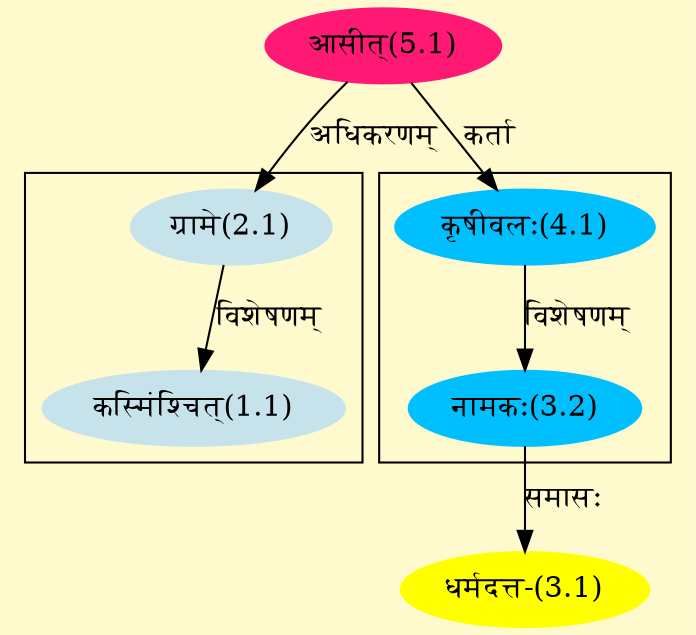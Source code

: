 digraph G{
rankdir=BT;
 compound=true;
 bgcolor="lemonchiffon1";

subgraph cluster_1{
Node1_1 [style=filled, color="#C6E2EB" label = "कस्मिंश्चित्(1.1)"]
Node2_1 [style=filled, color="#C6E2EB" label = "ग्रामे(2.1)"]

}

subgraph cluster_2{
Node3_2 [style=filled, color="#00BFFF" label = "नामकः(3.2)"]
Node4_1 [style=filled, color="#00BFFF" label = "कृषीवलः(4.1)"]

}
Node2_1 [style=filled, color="#C6E2EB" label = "ग्रामे(2.1)"]
Node5_1 [style=filled, color="#FF1975" label = "आसीत्(5.1)"]
Node3_1 [style=filled, color="#FFFF00" label = "धर्मदत्त-(3.1)"]
Node3_2 [style=filled, color="#00BFFF" label = "नामकः(3.2)"]
Node4_1 [style=filled, color="#00BFFF" label = "कृषीवलः(4.1)"]
/* Start of Relations section */

Node1_1 -> Node2_1 [  label="विशेषणम्"  dir="back" ]
Node2_1 -> Node5_1 [  label="अधिकरणम्"  dir="back" ]
Node3_1 -> Node3_2 [  label="समासः"  dir="back" ]
Node3_2 -> Node4_1 [  label="विशेषणम्"  dir="back" ]
Node4_1 -> Node5_1 [  label="कर्ता"  dir="back" ]
}
